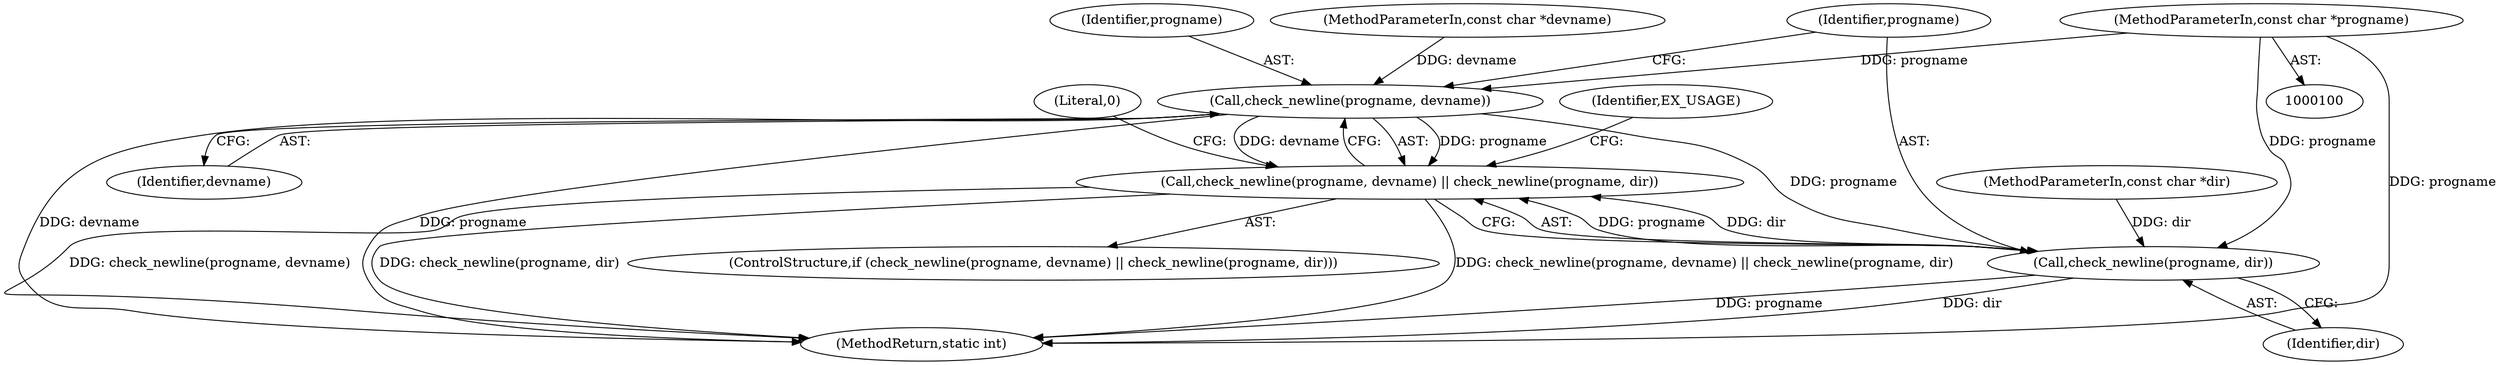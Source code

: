 digraph "0_samba_1e7a32924b22d1f786b6f490ce8590656f578f91@pointer" {
"1000101" [label="(MethodParameterIn,const char *progname)"];
"1000107" [label="(Call,check_newline(progname, devname))"];
"1000106" [label="(Call,check_newline(progname, devname) || check_newline(progname, dir))"];
"1000110" [label="(Call,check_newline(progname, dir))"];
"1000114" [label="(Identifier,EX_USAGE)"];
"1000110" [label="(Call,check_newline(progname, dir))"];
"1000103" [label="(MethodParameterIn,const char *dir)"];
"1000102" [label="(MethodParameterIn,const char *devname)"];
"1000107" [label="(Call,check_newline(progname, devname))"];
"1000109" [label="(Identifier,devname)"];
"1000117" [label="(MethodReturn,static int)"];
"1000106" [label="(Call,check_newline(progname, devname) || check_newline(progname, dir))"];
"1000111" [label="(Identifier,progname)"];
"1000101" [label="(MethodParameterIn,const char *progname)"];
"1000108" [label="(Identifier,progname)"];
"1000112" [label="(Identifier,dir)"];
"1000105" [label="(ControlStructure,if (check_newline(progname, devname) || check_newline(progname, dir)))"];
"1000116" [label="(Literal,0)"];
"1000101" -> "1000100"  [label="AST: "];
"1000101" -> "1000117"  [label="DDG: progname"];
"1000101" -> "1000107"  [label="DDG: progname"];
"1000101" -> "1000110"  [label="DDG: progname"];
"1000107" -> "1000106"  [label="AST: "];
"1000107" -> "1000109"  [label="CFG: "];
"1000108" -> "1000107"  [label="AST: "];
"1000109" -> "1000107"  [label="AST: "];
"1000111" -> "1000107"  [label="CFG: "];
"1000106" -> "1000107"  [label="CFG: "];
"1000107" -> "1000117"  [label="DDG: progname"];
"1000107" -> "1000117"  [label="DDG: devname"];
"1000107" -> "1000106"  [label="DDG: progname"];
"1000107" -> "1000106"  [label="DDG: devname"];
"1000102" -> "1000107"  [label="DDG: devname"];
"1000107" -> "1000110"  [label="DDG: progname"];
"1000106" -> "1000105"  [label="AST: "];
"1000106" -> "1000110"  [label="CFG: "];
"1000110" -> "1000106"  [label="AST: "];
"1000114" -> "1000106"  [label="CFG: "];
"1000116" -> "1000106"  [label="CFG: "];
"1000106" -> "1000117"  [label="DDG: check_newline(progname, devname)"];
"1000106" -> "1000117"  [label="DDG: check_newline(progname, dir)"];
"1000106" -> "1000117"  [label="DDG: check_newline(progname, devname) || check_newline(progname, dir)"];
"1000110" -> "1000106"  [label="DDG: progname"];
"1000110" -> "1000106"  [label="DDG: dir"];
"1000110" -> "1000112"  [label="CFG: "];
"1000111" -> "1000110"  [label="AST: "];
"1000112" -> "1000110"  [label="AST: "];
"1000110" -> "1000117"  [label="DDG: progname"];
"1000110" -> "1000117"  [label="DDG: dir"];
"1000103" -> "1000110"  [label="DDG: dir"];
}
